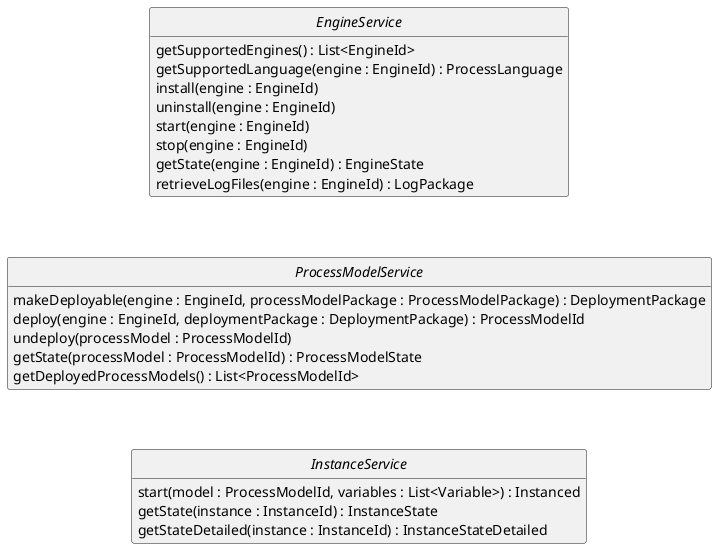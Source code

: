 @startuml


interface EngineService {
    getSupportedEngines() : List<EngineId>
    getSupportedLanguage(engine : EngineId) : ProcessLanguage
    install(engine : EngineId)
    uninstall(engine : EngineId)
    start(engine : EngineId)
    stop(engine : EngineId)
    getState(engine : EngineId) : EngineState
    retrieveLogFiles(engine : EngineId) : LogPackage
}

interface ProcessModelService {
    makeDeployable(engine : EngineId, processModelPackage : ProcessModelPackage) : DeploymentPackage
    deploy(engine : EngineId, deploymentPackage : DeploymentPackage) : ProcessModelId
    undeploy(processModel : ProcessModelId)
    getState(processModel : ProcessModelId) : ProcessModelState
    getDeployedProcessModels() : List<ProcessModelId>
}

interface InstanceService {
    start(model : ProcessModelId, variables : List<Variable>) : Instanced
    getState(instance : InstanceId) : InstanceState
    getStateDetailed(instance : InstanceId) : InstanceStateDetailed
}

EngineService -[hidden]down- ProcessModelService
ProcessModelService -[hidden]down- InstanceService




hide empty members
hide empty methods
hide circle

skinparam monochrome true
skinparam shadowing false
skinparam packageStyle rect
@enduml
